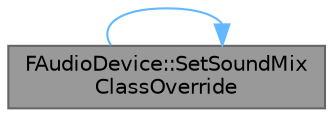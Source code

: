 digraph "FAudioDevice::SetSoundMixClassOverride"
{
 // INTERACTIVE_SVG=YES
 // LATEX_PDF_SIZE
  bgcolor="transparent";
  edge [fontname=Helvetica,fontsize=10,labelfontname=Helvetica,labelfontsize=10];
  node [fontname=Helvetica,fontsize=10,shape=box,height=0.2,width=0.4];
  rankdir="LR";
  Node1 [id="Node000001",label="FAudioDevice::SetSoundMix\lClassOverride",height=0.2,width=0.4,color="gray40", fillcolor="grey60", style="filled", fontcolor="black",tooltip="Sets a sound class override in the given sound mix."];
  Node1 -> Node1 [id="edge1_Node000001_Node000001",color="steelblue1",style="solid",tooltip=" "];
}
